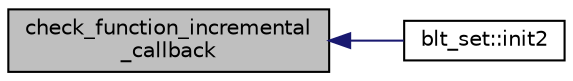 digraph "check_function_incremental_callback"
{
  edge [fontname="Helvetica",fontsize="10",labelfontname="Helvetica",labelfontsize="10"];
  node [fontname="Helvetica",fontsize="10",shape=record];
  rankdir="LR";
  Node13 [label="check_function_incremental\l_callback",height=0.2,width=0.4,color="black", fillcolor="grey75", style="filled", fontcolor="black"];
  Node13 -> Node14 [dir="back",color="midnightblue",fontsize="10",style="solid",fontname="Helvetica"];
  Node14 [label="blt_set::init2",height=0.2,width=0.4,color="black", fillcolor="white", style="filled",URL="$d1/d3d/classblt__set.html#a3f1204faeab71c253039beffa3e6ee76"];
}
